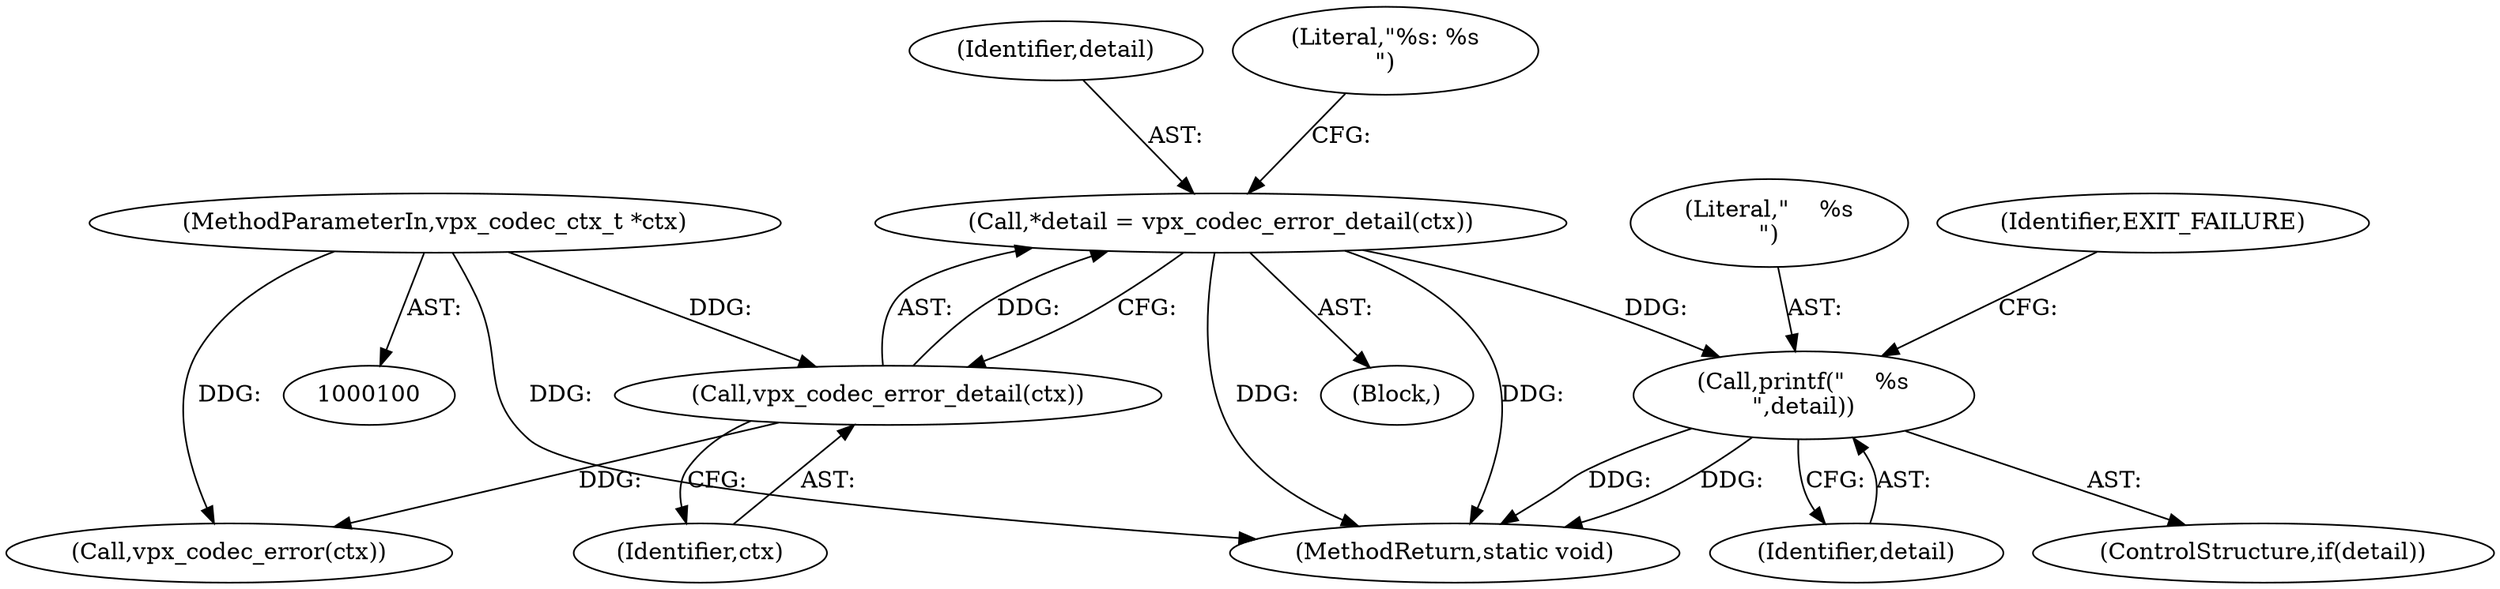 digraph "1_Android_5a9753fca56f0eeb9f61e342b2fccffc364f9426_21@pointer" {
"1000105" [label="(Call,*detail = vpx_codec_error_detail(ctx))"];
"1000107" [label="(Call,vpx_codec_error_detail(ctx))"];
"1000101" [label="(MethodParameterIn,vpx_codec_ctx_t *ctx)"];
"1000116" [label="(Call,printf(\"    %s\n\",detail))"];
"1000118" [label="(Identifier,detail)"];
"1000121" [label="(MethodReturn,static void)"];
"1000108" [label="(Identifier,ctx)"];
"1000114" [label="(ControlStructure,if(detail))"];
"1000117" [label="(Literal,\"    %s\n\")"];
"1000106" [label="(Identifier,detail)"];
"1000110" [label="(Literal,\"%s: %s\n\")"];
"1000103" [label="(Block,)"];
"1000105" [label="(Call,*detail = vpx_codec_error_detail(ctx))"];
"1000112" [label="(Call,vpx_codec_error(ctx))"];
"1000116" [label="(Call,printf(\"    %s\n\",detail))"];
"1000120" [label="(Identifier,EXIT_FAILURE)"];
"1000107" [label="(Call,vpx_codec_error_detail(ctx))"];
"1000101" [label="(MethodParameterIn,vpx_codec_ctx_t *ctx)"];
"1000105" -> "1000103"  [label="AST: "];
"1000105" -> "1000107"  [label="CFG: "];
"1000106" -> "1000105"  [label="AST: "];
"1000107" -> "1000105"  [label="AST: "];
"1000110" -> "1000105"  [label="CFG: "];
"1000105" -> "1000121"  [label="DDG: "];
"1000105" -> "1000121"  [label="DDG: "];
"1000107" -> "1000105"  [label="DDG: "];
"1000105" -> "1000116"  [label="DDG: "];
"1000107" -> "1000108"  [label="CFG: "];
"1000108" -> "1000107"  [label="AST: "];
"1000101" -> "1000107"  [label="DDG: "];
"1000107" -> "1000112"  [label="DDG: "];
"1000101" -> "1000100"  [label="AST: "];
"1000101" -> "1000121"  [label="DDG: "];
"1000101" -> "1000112"  [label="DDG: "];
"1000116" -> "1000114"  [label="AST: "];
"1000116" -> "1000118"  [label="CFG: "];
"1000117" -> "1000116"  [label="AST: "];
"1000118" -> "1000116"  [label="AST: "];
"1000120" -> "1000116"  [label="CFG: "];
"1000116" -> "1000121"  [label="DDG: "];
"1000116" -> "1000121"  [label="DDG: "];
}
